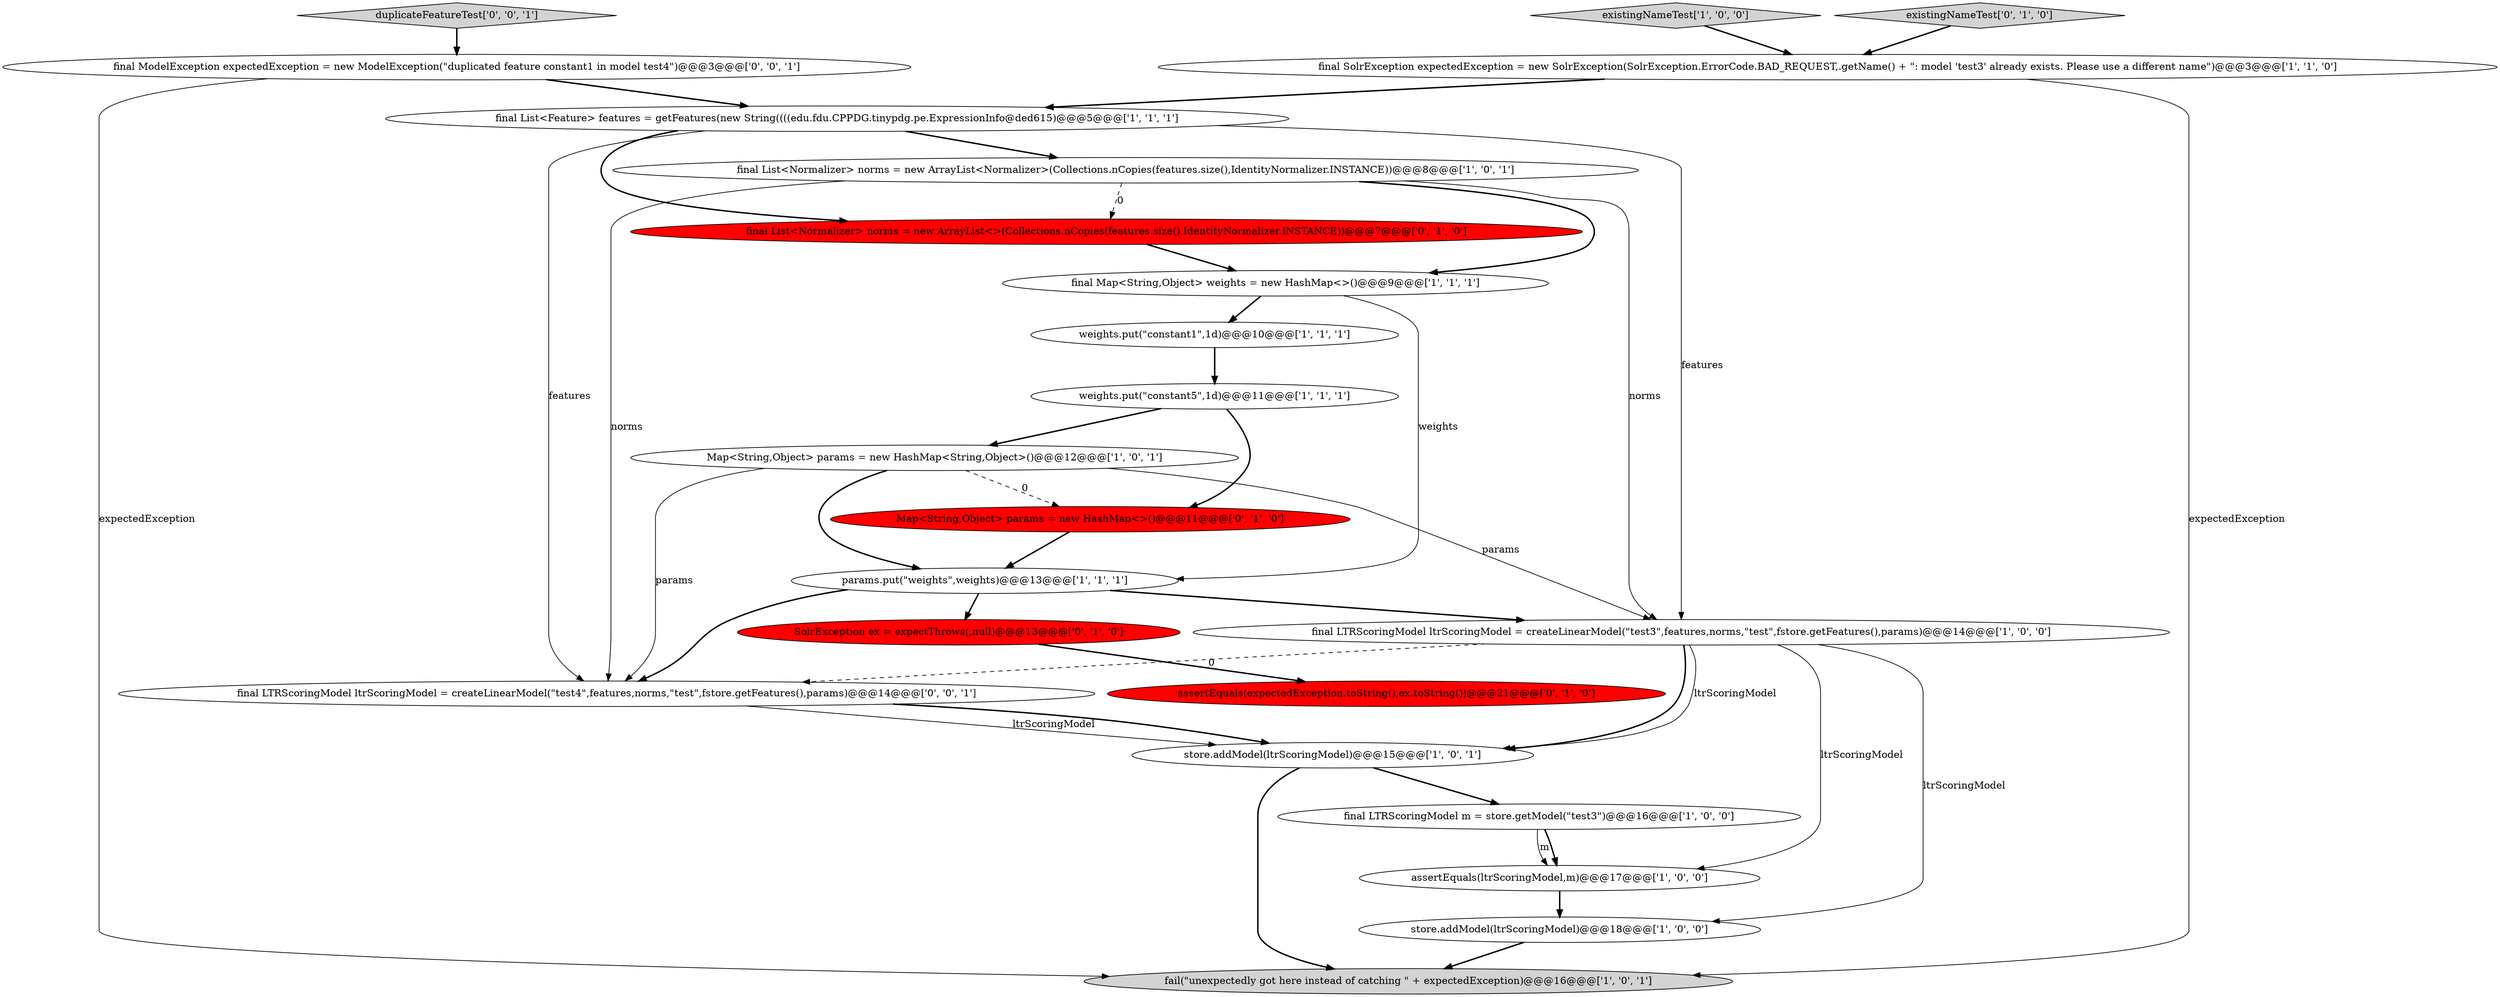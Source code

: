 digraph {
11 [style = filled, label = "assertEquals(ltrScoringModel,m)@@@17@@@['1', '0', '0']", fillcolor = white, shape = ellipse image = "AAA0AAABBB1BBB"];
21 [style = filled, label = "duplicateFeatureTest['0', '0', '1']", fillcolor = lightgray, shape = diamond image = "AAA0AAABBB3BBB"];
20 [style = filled, label = "final ModelException expectedException = new ModelException(\"duplicated feature constant1 in model test4\")@@@3@@@['0', '0', '1']", fillcolor = white, shape = ellipse image = "AAA0AAABBB3BBB"];
16 [style = filled, label = "SolrException ex = expectThrows(,null)@@@13@@@['0', '1', '0']", fillcolor = red, shape = ellipse image = "AAA1AAABBB2BBB"];
19 [style = filled, label = "Map<String,Object> params = new HashMap<>()@@@11@@@['0', '1', '0']", fillcolor = red, shape = ellipse image = "AAA1AAABBB2BBB"];
14 [style = filled, label = "store.addModel(ltrScoringModel)@@@15@@@['1', '0', '1']", fillcolor = white, shape = ellipse image = "AAA0AAABBB1BBB"];
6 [style = filled, label = "store.addModel(ltrScoringModel)@@@18@@@['1', '0', '0']", fillcolor = white, shape = ellipse image = "AAA0AAABBB1BBB"];
12 [style = filled, label = "final SolrException expectedException = new SolrException(SolrException.ErrorCode.BAD_REQUEST,.getName() + \": model 'test3' already exists. Please use a different name\")@@@3@@@['1', '1', '0']", fillcolor = white, shape = ellipse image = "AAA0AAABBB1BBB"];
17 [style = filled, label = "assertEquals(expectedException.toString(),ex.toString())@@@21@@@['0', '1', '0']", fillcolor = red, shape = ellipse image = "AAA1AAABBB2BBB"];
3 [style = filled, label = "existingNameTest['1', '0', '0']", fillcolor = lightgray, shape = diamond image = "AAA0AAABBB1BBB"];
9 [style = filled, label = "fail(\"unexpectedly got here instead of catching \" + expectedException)@@@16@@@['1', '0', '1']", fillcolor = lightgray, shape = ellipse image = "AAA0AAABBB1BBB"];
10 [style = filled, label = "weights.put(\"constant1\",1d)@@@10@@@['1', '1', '1']", fillcolor = white, shape = ellipse image = "AAA0AAABBB1BBB"];
1 [style = filled, label = "final List<Feature> features = getFeatures(new String((((edu.fdu.CPPDG.tinypdg.pe.ExpressionInfo@ded615)@@@5@@@['1', '1', '1']", fillcolor = white, shape = ellipse image = "AAA0AAABBB1BBB"];
22 [style = filled, label = "final LTRScoringModel ltrScoringModel = createLinearModel(\"test4\",features,norms,\"test\",fstore.getFeatures(),params)@@@14@@@['0', '0', '1']", fillcolor = white, shape = ellipse image = "AAA0AAABBB3BBB"];
4 [style = filled, label = "final Map<String,Object> weights = new HashMap<>()@@@9@@@['1', '1', '1']", fillcolor = white, shape = ellipse image = "AAA0AAABBB1BBB"];
2 [style = filled, label = "final LTRScoringModel m = store.getModel(\"test3\")@@@16@@@['1', '0', '0']", fillcolor = white, shape = ellipse image = "AAA0AAABBB1BBB"];
15 [style = filled, label = "existingNameTest['0', '1', '0']", fillcolor = lightgray, shape = diamond image = "AAA0AAABBB2BBB"];
8 [style = filled, label = "final List<Normalizer> norms = new ArrayList<Normalizer>(Collections.nCopies(features.size(),IdentityNormalizer.INSTANCE))@@@8@@@['1', '0', '1']", fillcolor = white, shape = ellipse image = "AAA0AAABBB1BBB"];
13 [style = filled, label = "params.put(\"weights\",weights)@@@13@@@['1', '1', '1']", fillcolor = white, shape = ellipse image = "AAA0AAABBB1BBB"];
5 [style = filled, label = "weights.put(\"constant5\",1d)@@@11@@@['1', '1', '1']", fillcolor = white, shape = ellipse image = "AAA0AAABBB1BBB"];
7 [style = filled, label = "final LTRScoringModel ltrScoringModel = createLinearModel(\"test3\",features,norms,\"test\",fstore.getFeatures(),params)@@@14@@@['1', '0', '0']", fillcolor = white, shape = ellipse image = "AAA0AAABBB1BBB"];
0 [style = filled, label = "Map<String,Object> params = new HashMap<String,Object>()@@@12@@@['1', '0', '1']", fillcolor = white, shape = ellipse image = "AAA0AAABBB1BBB"];
18 [style = filled, label = "final List<Normalizer> norms = new ArrayList<>(Collections.nCopies(features.size(),IdentityNormalizer.INSTANCE))@@@7@@@['0', '1', '0']", fillcolor = red, shape = ellipse image = "AAA1AAABBB2BBB"];
4->10 [style = bold, label=""];
1->22 [style = solid, label="features"];
2->11 [style = solid, label="m"];
1->8 [style = bold, label=""];
0->13 [style = bold, label=""];
0->19 [style = dashed, label="0"];
11->6 [style = bold, label=""];
7->11 [style = solid, label="ltrScoringModel"];
1->18 [style = bold, label=""];
0->7 [style = solid, label="params"];
12->9 [style = solid, label="expectedException"];
16->17 [style = bold, label=""];
3->12 [style = bold, label=""];
20->1 [style = bold, label=""];
8->7 [style = solid, label="norms"];
7->6 [style = solid, label="ltrScoringModel"];
12->1 [style = bold, label=""];
13->16 [style = bold, label=""];
7->14 [style = bold, label=""];
5->19 [style = bold, label=""];
8->22 [style = solid, label="norms"];
21->20 [style = bold, label=""];
10->5 [style = bold, label=""];
18->4 [style = bold, label=""];
19->13 [style = bold, label=""];
5->0 [style = bold, label=""];
13->7 [style = bold, label=""];
22->14 [style = solid, label="ltrScoringModel"];
8->18 [style = dashed, label="0"];
14->9 [style = bold, label=""];
14->2 [style = bold, label=""];
15->12 [style = bold, label=""];
13->22 [style = bold, label=""];
7->14 [style = solid, label="ltrScoringModel"];
8->4 [style = bold, label=""];
0->22 [style = solid, label="params"];
6->9 [style = bold, label=""];
22->14 [style = bold, label=""];
20->9 [style = solid, label="expectedException"];
2->11 [style = bold, label=""];
4->13 [style = solid, label="weights"];
7->22 [style = dashed, label="0"];
1->7 [style = solid, label="features"];
}
